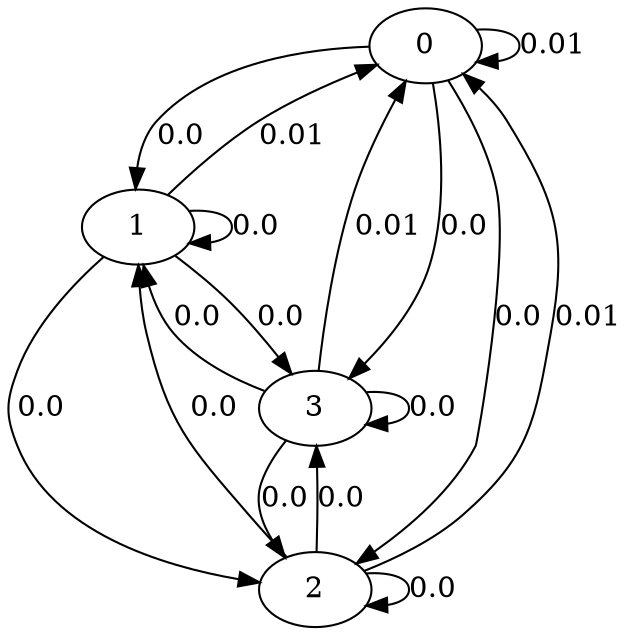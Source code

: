 digraph G {0 -> 0 [label="0.01"];0 -> 1 [label="0.0"];0 -> 2 [label="0.0"];0 -> 3 [label="0.0"];1 -> 0 [label="0.01"];1 -> 1 [label="0.0"];1 -> 2 [label="0.0"];1 -> 3 [label="0.0"];2 -> 0 [label="0.01"];2 -> 1 [label="0.0"];2 -> 2 [label="0.0"];2 -> 3 [label="0.0"];3 -> 0 [label="0.01"];3 -> 1 [label="0.0"];3 -> 2 [label="0.0"];3 -> 3 [label="0.0"];}